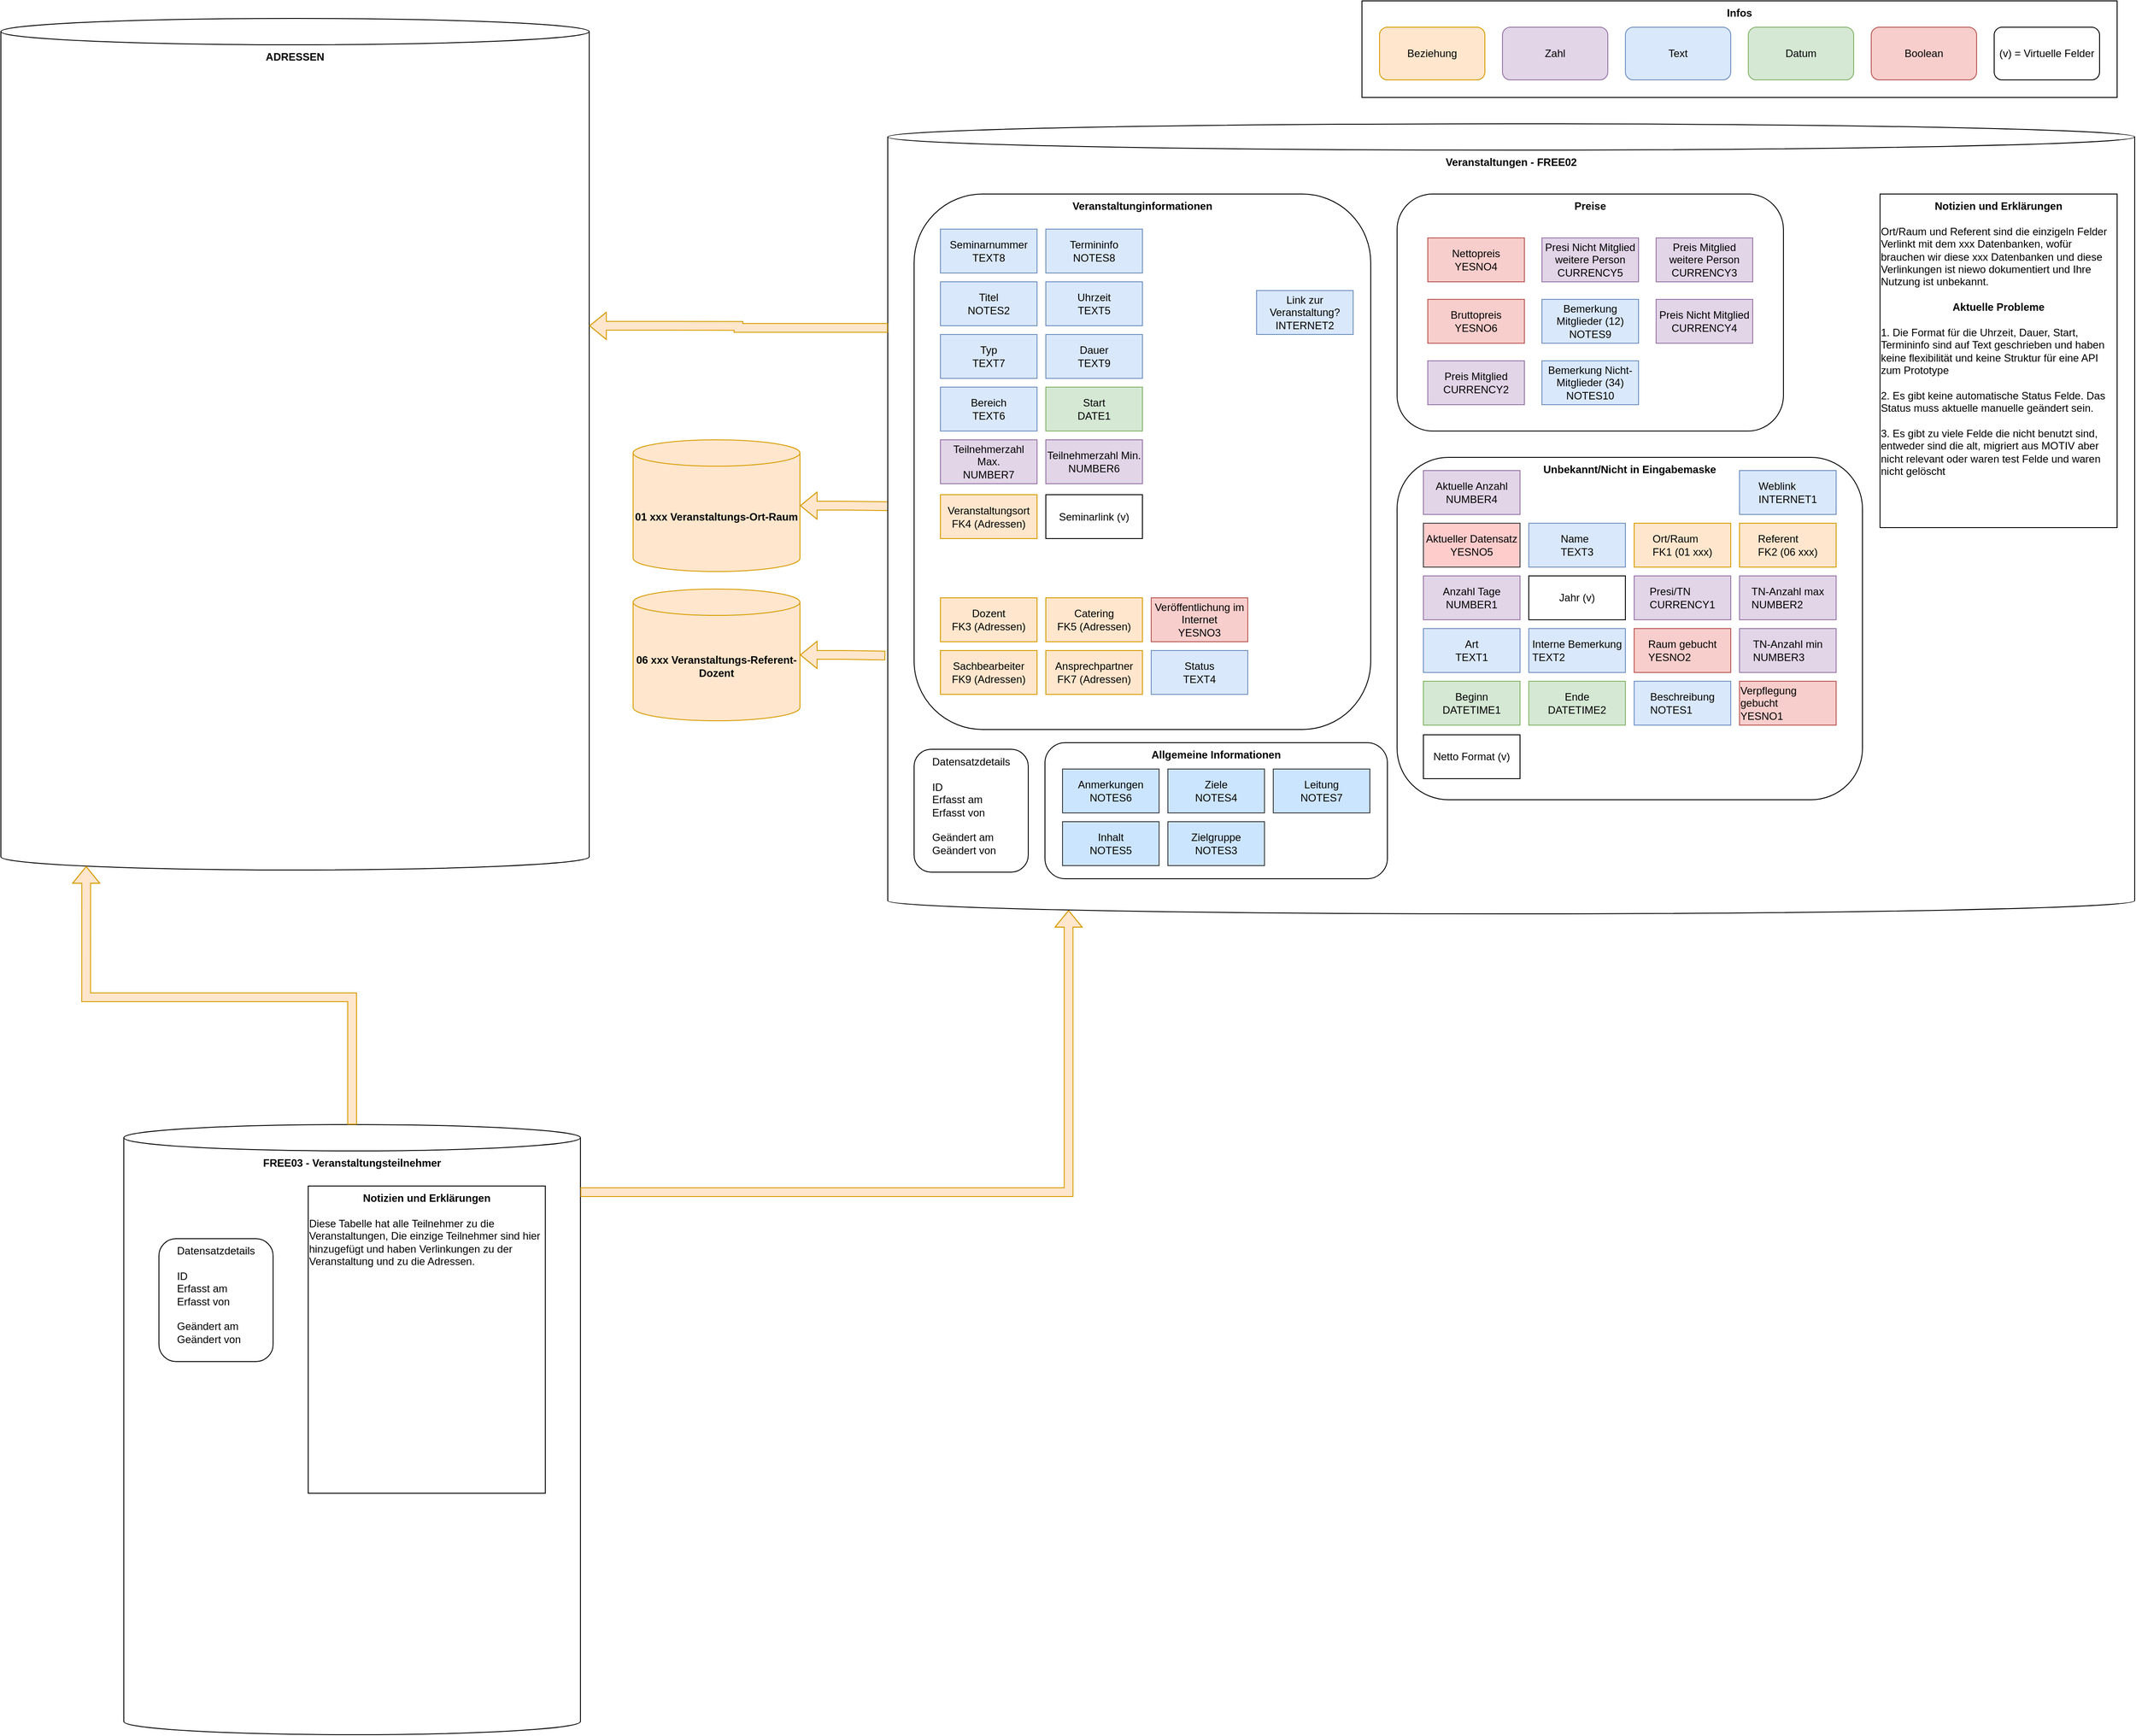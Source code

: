 <mxfile version="22.1.4" type="github" pages="2">
  <diagram name="Aktuelle Struktur" id="u7RNC7T1MF9CxTaaWfWF">
    <mxGraphModel dx="1970" dy="658" grid="1" gridSize="10" guides="1" tooltips="1" connect="1" arrows="1" fold="1" page="1" pageScale="1" pageWidth="827" pageHeight="1169" math="0" shadow="0">
      <root>
        <mxCell id="0" />
        <mxCell id="1" parent="0" />
        <mxCell id="WJgly0HCDP2uMQnK31IG-88" value="ADRESSEN" style="shape=cylinder3;whiteSpace=wrap;html=1;boundedLbl=1;backgroundOutline=1;size=15;fontStyle=1;verticalAlign=top;" vertex="1" parent="1">
          <mxGeometry x="-790" y="60" width="670" height="970" as="geometry" />
        </mxCell>
        <mxCell id="WJgly0HCDP2uMQnK31IG-92" value="01 xxx Veranstaltungs-Ort-Raum" style="shape=cylinder3;whiteSpace=wrap;html=1;boundedLbl=1;backgroundOutline=1;size=15;fillColor=#ffe6cc;strokeColor=#d79b00;fontStyle=1" vertex="1" parent="1">
          <mxGeometry x="-70" y="540" width="190" height="150" as="geometry" />
        </mxCell>
        <mxCell id="WJgly0HCDP2uMQnK31IG-93" value="06 xxx Veranstaltungs-Referent-Dozent" style="shape=cylinder3;whiteSpace=wrap;html=1;boundedLbl=1;backgroundOutline=1;size=15;fillColor=#ffe6cc;strokeColor=#d79b00;fontStyle=1" vertex="1" parent="1">
          <mxGeometry x="-70" y="710" width="190" height="150" as="geometry" />
        </mxCell>
        <mxCell id="WJgly0HCDP2uMQnK31IG-94" style="edgeStyle=orthogonalEdgeStyle;rounded=0;orthogonalLoop=1;jettySize=auto;html=1;entryX=0.001;entryY=0.484;entryDx=0;entryDy=0;entryPerimeter=0;strokeColor=#d79b00;shape=flexArrow;fillColor=#ffe6cc;startArrow=block;startFill=0;endArrow=none;endFill=0;" edge="1" parent="1" source="WJgly0HCDP2uMQnK31IG-92" target="WJgly0HCDP2uMQnK31IG-2">
          <mxGeometry relative="1" as="geometry" />
        </mxCell>
        <mxCell id="WJgly0HCDP2uMQnK31IG-95" style="edgeStyle=orthogonalEdgeStyle;rounded=0;orthogonalLoop=1;jettySize=auto;html=1;entryX=-0.002;entryY=0.673;entryDx=0;entryDy=0;entryPerimeter=0;shape=flexArrow;fillColor=#ffe6cc;strokeColor=#d79b00;startArrow=block;endArrow=none;endFill=0;" edge="1" parent="1" source="WJgly0HCDP2uMQnK31IG-93" target="WJgly0HCDP2uMQnK31IG-2">
          <mxGeometry relative="1" as="geometry" />
        </mxCell>
        <mxCell id="WJgly0HCDP2uMQnK31IG-97" value="FREE03 - Veranstaltungsteilnehmer" style="shape=cylinder3;whiteSpace=wrap;html=1;boundedLbl=1;backgroundOutline=1;size=15;verticalAlign=top;fontStyle=1" vertex="1" parent="1">
          <mxGeometry x="-650" y="1320" width="520" height="695" as="geometry" />
        </mxCell>
        <mxCell id="WJgly0HCDP2uMQnK31IG-100" style="edgeStyle=orthogonalEdgeStyle;rounded=0;orthogonalLoop=1;jettySize=auto;html=1;entryX=0.145;entryY=1;entryDx=0;entryDy=-4.35;entryPerimeter=0;startArrow=none;startFill=0;shape=flexArrow;fillColor=#ffe6cc;strokeColor=#d79b00;endArrow=block;endFill=0;" edge="1" parent="1" source="WJgly0HCDP2uMQnK31IG-97" target="WJgly0HCDP2uMQnK31IG-2">
          <mxGeometry relative="1" as="geometry">
            <Array as="points">
              <mxPoint x="426" y="1397" />
            </Array>
          </mxGeometry>
        </mxCell>
        <mxCell id="WJgly0HCDP2uMQnK31IG-101" value="Datensatzdetails&lt;br&gt;&lt;br&gt;&lt;div style=&quot;text-align: left;&quot;&gt;ID&lt;/div&gt;&lt;div style=&quot;text-align: left;&quot;&gt;Erfasst am&lt;/div&gt;&lt;div style=&quot;text-align: left;&quot;&gt;Erfasst von&lt;/div&gt;&lt;div style=&quot;text-align: left;&quot;&gt;&lt;br&gt;&lt;/div&gt;&lt;div style=&quot;text-align: left;&quot;&gt;Geändert am&lt;/div&gt;&lt;div style=&quot;text-align: left;&quot;&gt;Geändert von&lt;/div&gt;" style="rounded=1;whiteSpace=wrap;html=1;verticalAlign=top;" vertex="1" parent="1">
          <mxGeometry x="-610" y="1450" width="130" height="140" as="geometry" />
        </mxCell>
        <mxCell id="WJgly0HCDP2uMQnK31IG-102" value="" style="group" vertex="1" connectable="0" parent="1">
          <mxGeometry x="760" y="40" width="860" height="110" as="geometry" />
        </mxCell>
        <mxCell id="WJgly0HCDP2uMQnK31IG-39" value="&lt;b&gt;Infos&lt;/b&gt;" style="rounded=0;whiteSpace=wrap;html=1;verticalAlign=top;" vertex="1" parent="WJgly0HCDP2uMQnK31IG-102">
          <mxGeometry width="860" height="110" as="geometry" />
        </mxCell>
        <mxCell id="WJgly0HCDP2uMQnK31IG-40" value="Beziehung" style="rounded=1;whiteSpace=wrap;html=1;fillColor=#ffe6cc;strokeColor=#d79b00;" vertex="1" parent="WJgly0HCDP2uMQnK31IG-102">
          <mxGeometry x="20" y="30" width="120" height="60" as="geometry" />
        </mxCell>
        <mxCell id="WJgly0HCDP2uMQnK31IG-41" value="Zahl" style="rounded=1;whiteSpace=wrap;html=1;fillColor=#e1d5e7;strokeColor=#9673a6;" vertex="1" parent="WJgly0HCDP2uMQnK31IG-102">
          <mxGeometry x="160" y="30" width="120" height="60" as="geometry" />
        </mxCell>
        <mxCell id="WJgly0HCDP2uMQnK31IG-42" value="Text" style="rounded=1;whiteSpace=wrap;html=1;fillColor=#dae8fc;strokeColor=#6c8ebf;" vertex="1" parent="WJgly0HCDP2uMQnK31IG-102">
          <mxGeometry x="300" y="30" width="120" height="60" as="geometry" />
        </mxCell>
        <mxCell id="WJgly0HCDP2uMQnK31IG-43" value="Datum" style="rounded=1;whiteSpace=wrap;html=1;fillColor=#d5e8d4;strokeColor=#82b366;" vertex="1" parent="WJgly0HCDP2uMQnK31IG-102">
          <mxGeometry x="440" y="30" width="120" height="60" as="geometry" />
        </mxCell>
        <mxCell id="WJgly0HCDP2uMQnK31IG-44" value="Boolean" style="rounded=1;whiteSpace=wrap;html=1;fillColor=#f8cecc;strokeColor=#b85450;" vertex="1" parent="WJgly0HCDP2uMQnK31IG-102">
          <mxGeometry x="580" y="30" width="120" height="60" as="geometry" />
        </mxCell>
        <mxCell id="WJgly0HCDP2uMQnK31IG-46" value="(v) = Virtuelle Felder" style="rounded=1;whiteSpace=wrap;html=1;" vertex="1" parent="WJgly0HCDP2uMQnK31IG-102">
          <mxGeometry x="720" y="30" width="120" height="60" as="geometry" />
        </mxCell>
        <mxCell id="WJgly0HCDP2uMQnK31IG-103" value="&lt;b&gt;Notizien und Erklärungen&lt;/b&gt;&lt;br&gt;&lt;br&gt;&lt;div style=&quot;&quot;&gt;&lt;div style=&quot;text-align: left;&quot;&gt;Diese Tabelle hat alle Teilnehmer zu die Veranstaltungen, Die einzige Teilnehmer sind hier hinzugefügt und haben Verlinkungen zu der Veranstaltung und zu die Adressen.&lt;/div&gt;&lt;/div&gt;" style="rounded=0;whiteSpace=wrap;html=1;verticalAlign=top;" vertex="1" parent="1">
          <mxGeometry x="-440" y="1390" width="270" height="350" as="geometry" />
        </mxCell>
        <mxCell id="WJgly0HCDP2uMQnK31IG-105" value="" style="group" vertex="1" connectable="0" parent="1">
          <mxGeometry x="220" y="180" width="1420" height="900" as="geometry" />
        </mxCell>
        <mxCell id="WJgly0HCDP2uMQnK31IG-2" value="Veranstaltungen - FREE02" style="shape=cylinder3;whiteSpace=wrap;html=1;boundedLbl=1;backgroundOutline=1;size=15;align=center;verticalAlign=top;fontStyle=1" vertex="1" parent="WJgly0HCDP2uMQnK31IG-105">
          <mxGeometry width="1420" height="900" as="geometry" />
        </mxCell>
        <mxCell id="WJgly0HCDP2uMQnK31IG-6" value="Datensatzdetails&lt;br&gt;&lt;br&gt;&lt;div style=&quot;text-align: left;&quot;&gt;ID&lt;/div&gt;&lt;div style=&quot;text-align: left;&quot;&gt;Erfasst am&lt;/div&gt;&lt;div style=&quot;text-align: left;&quot;&gt;Erfasst von&lt;/div&gt;&lt;div style=&quot;text-align: left;&quot;&gt;&lt;br&gt;&lt;/div&gt;&lt;div style=&quot;text-align: left;&quot;&gt;Geändert am&lt;/div&gt;&lt;div style=&quot;text-align: left;&quot;&gt;Geändert von&lt;/div&gt;" style="rounded=1;whiteSpace=wrap;html=1;verticalAlign=top;" vertex="1" parent="WJgly0HCDP2uMQnK31IG-105">
          <mxGeometry x="30" y="712.5" width="130" height="140" as="geometry" />
        </mxCell>
        <mxCell id="WJgly0HCDP2uMQnK31IG-75" value="" style="group" vertex="1" connectable="0" parent="WJgly0HCDP2uMQnK31IG-105">
          <mxGeometry x="580" y="380" width="530" height="390" as="geometry" />
        </mxCell>
        <mxCell id="WJgly0HCDP2uMQnK31IG-31" value="Unbekannt/Nicht in Eingabemaske" style="rounded=1;whiteSpace=wrap;html=1;verticalAlign=top;fontStyle=1" vertex="1" parent="WJgly0HCDP2uMQnK31IG-75">
          <mxGeometry width="530" height="390" as="geometry" />
        </mxCell>
        <mxCell id="WJgly0HCDP2uMQnK31IG-32" value="Aktuelle Anzahl&lt;br&gt;NUMBER4" style="html=1;whiteSpace=wrap;fillColor=#e1d5e7;strokeColor=#9673a6;" vertex="1" parent="WJgly0HCDP2uMQnK31IG-75">
          <mxGeometry x="30" y="15" width="110" height="50" as="geometry" />
        </mxCell>
        <mxCell id="WJgly0HCDP2uMQnK31IG-33" value="Aktueller Datensatz&lt;br&gt;YESNO5" style="html=1;whiteSpace=wrap;fillColor=#ffcccc;strokeColor=#36393d;" vertex="1" parent="WJgly0HCDP2uMQnK31IG-75">
          <mxGeometry x="30" y="75" width="110" height="50" as="geometry" />
        </mxCell>
        <mxCell id="WJgly0HCDP2uMQnK31IG-34" value="Anzahl Tage&lt;br&gt;NUMBER1" style="html=1;whiteSpace=wrap;fillColor=#e1d5e7;strokeColor=#9673a6;" vertex="1" parent="WJgly0HCDP2uMQnK31IG-75">
          <mxGeometry x="30" y="135" width="110" height="50" as="geometry" />
        </mxCell>
        <mxCell id="WJgly0HCDP2uMQnK31IG-35" value="Art&lt;br&gt;TEXT1" style="html=1;whiteSpace=wrap;fillColor=#dae8fc;strokeColor=#6c8ebf;" vertex="1" parent="WJgly0HCDP2uMQnK31IG-75">
          <mxGeometry x="30" y="195" width="110" height="50" as="geometry" />
        </mxCell>
        <mxCell id="WJgly0HCDP2uMQnK31IG-36" value="Beginn&lt;br&gt;DATETIME1" style="html=1;whiteSpace=wrap;fillColor=#d5e8d4;strokeColor=#82b366;" vertex="1" parent="WJgly0HCDP2uMQnK31IG-75">
          <mxGeometry x="30" y="255" width="110" height="50" as="geometry" />
        </mxCell>
        <mxCell id="WJgly0HCDP2uMQnK31IG-37" value="Ende&lt;br&gt;DATETIME2" style="html=1;whiteSpace=wrap;fillColor=#d5e8d4;strokeColor=#82b366;" vertex="1" parent="WJgly0HCDP2uMQnK31IG-75">
          <mxGeometry x="150" y="255" width="110" height="50" as="geometry" />
        </mxCell>
        <mxCell id="WJgly0HCDP2uMQnK31IG-38" value="&lt;div style=&quot;border-color: var(--border-color); text-align: left;&quot;&gt;Interne Bemerkung&lt;br&gt;TEXT2&lt;/div&gt;" style="html=1;whiteSpace=wrap;fillColor=#dae8fc;strokeColor=#6c8ebf;" vertex="1" parent="WJgly0HCDP2uMQnK31IG-75">
          <mxGeometry x="150" y="195" width="110" height="50" as="geometry" />
        </mxCell>
        <mxCell id="WJgly0HCDP2uMQnK31IG-50" value="&lt;div style=&quot;border-color: var(--border-color); text-align: left;&quot;&gt;Jahr (v)&lt;/div&gt;" style="html=1;whiteSpace=wrap;" vertex="1" parent="WJgly0HCDP2uMQnK31IG-75">
          <mxGeometry x="150" y="135" width="110" height="50" as="geometry" />
        </mxCell>
        <mxCell id="WJgly0HCDP2uMQnK31IG-51" value="&lt;div style=&quot;border-color: var(--border-color); text-align: left;&quot;&gt;Presi/TN&lt;br&gt;CURRENCY1&lt;/div&gt;" style="html=1;whiteSpace=wrap;fillColor=#e1d5e7;strokeColor=#9673a6;" vertex="1" parent="WJgly0HCDP2uMQnK31IG-75">
          <mxGeometry x="270" y="135" width="110" height="50" as="geometry" />
        </mxCell>
        <mxCell id="WJgly0HCDP2uMQnK31IG-52" value="&lt;div style=&quot;border-color: var(--border-color); text-align: left;&quot;&gt;Referent&lt;br&gt;FK2 (06 xxx)&lt;/div&gt;" style="html=1;whiteSpace=wrap;fillColor=#ffe6cc;strokeColor=#d79b00;" vertex="1" parent="WJgly0HCDP2uMQnK31IG-75">
          <mxGeometry x="390" y="75" width="110" height="50" as="geometry" />
        </mxCell>
        <mxCell id="WJgly0HCDP2uMQnK31IG-53" value="&lt;div style=&quot;border-color: var(--border-color); text-align: left;&quot;&gt;Ort/Raum&lt;br&gt;FK1 (01 xxx)&lt;/div&gt;" style="html=1;whiteSpace=wrap;fillColor=#ffe6cc;strokeColor=#d79b00;" vertex="1" parent="WJgly0HCDP2uMQnK31IG-75">
          <mxGeometry x="270" y="75" width="110" height="50" as="geometry" />
        </mxCell>
        <mxCell id="WJgly0HCDP2uMQnK31IG-54" value="&lt;div style=&quot;border-color: var(--border-color); text-align: left;&quot;&gt;Name&lt;br&gt;TEXT3&lt;/div&gt;" style="html=1;whiteSpace=wrap;fillColor=#dae8fc;strokeColor=#6c8ebf;" vertex="1" parent="WJgly0HCDP2uMQnK31IG-75">
          <mxGeometry x="150" y="75" width="110" height="50" as="geometry" />
        </mxCell>
        <mxCell id="WJgly0HCDP2uMQnK31IG-55" value="&lt;div style=&quot;border-color: var(--border-color); text-align: left;&quot;&gt;Netto Format (v)&lt;/div&gt;" style="html=1;whiteSpace=wrap;" vertex="1" parent="WJgly0HCDP2uMQnK31IG-75">
          <mxGeometry x="30" y="316" width="110" height="50" as="geometry" />
        </mxCell>
        <mxCell id="WJgly0HCDP2uMQnK31IG-56" value="&lt;div style=&quot;border-color: var(--border-color); text-align: left;&quot;&gt;TN-Anzahl min&lt;br&gt;NUMBER3&lt;/div&gt;" style="html=1;whiteSpace=wrap;fillColor=#e1d5e7;strokeColor=#9673a6;" vertex="1" parent="WJgly0HCDP2uMQnK31IG-75">
          <mxGeometry x="390" y="195" width="110" height="50" as="geometry" />
        </mxCell>
        <mxCell id="WJgly0HCDP2uMQnK31IG-57" value="&lt;div style=&quot;border-color: var(--border-color); text-align: left;&quot;&gt;TN-Anzahl max&lt;br&gt;NUMBER2&lt;/div&gt;" style="html=1;whiteSpace=wrap;fillColor=#e1d5e7;strokeColor=#9673a6;" vertex="1" parent="WJgly0HCDP2uMQnK31IG-75">
          <mxGeometry x="390" y="135" width="110" height="50" as="geometry" />
        </mxCell>
        <mxCell id="WJgly0HCDP2uMQnK31IG-58" value="&lt;div style=&quot;border-color: var(--border-color); text-align: left;&quot;&gt;Beschreibung&lt;br&gt;NOTES1&lt;/div&gt;" style="html=1;whiteSpace=wrap;fillColor=#dae8fc;strokeColor=#6c8ebf;" vertex="1" parent="WJgly0HCDP2uMQnK31IG-75">
          <mxGeometry x="270" y="255" width="110" height="50" as="geometry" />
        </mxCell>
        <mxCell id="WJgly0HCDP2uMQnK31IG-59" value="&lt;div style=&quot;border-color: var(--border-color); text-align: left;&quot;&gt;Raum gebucht&lt;br&gt;YESNO2&lt;/div&gt;" style="html=1;whiteSpace=wrap;fillColor=#f8cecc;strokeColor=#b85450;" vertex="1" parent="WJgly0HCDP2uMQnK31IG-75">
          <mxGeometry x="270" y="195" width="110" height="50" as="geometry" />
        </mxCell>
        <mxCell id="WJgly0HCDP2uMQnK31IG-61" value="&lt;div style=&quot;border-color: var(--border-color); text-align: left;&quot;&gt;Verpflegung gebucht&lt;br&gt;YESNO1&lt;/div&gt;" style="html=1;whiteSpace=wrap;fillColor=#f8cecc;strokeColor=#b85450;" vertex="1" parent="WJgly0HCDP2uMQnK31IG-75">
          <mxGeometry x="390" y="255" width="110" height="50" as="geometry" />
        </mxCell>
        <mxCell id="WJgly0HCDP2uMQnK31IG-62" value="&lt;div style=&quot;border-color: var(--border-color); text-align: left;&quot;&gt;Weblink&lt;br&gt;INTERNET1&lt;/div&gt;" style="html=1;whiteSpace=wrap;fillColor=#dae8fc;strokeColor=#6c8ebf;" vertex="1" parent="WJgly0HCDP2uMQnK31IG-75">
          <mxGeometry x="390" y="15" width="110" height="50" as="geometry" />
        </mxCell>
        <mxCell id="WJgly0HCDP2uMQnK31IG-76" value="" style="group" vertex="1" connectable="0" parent="WJgly0HCDP2uMQnK31IG-105">
          <mxGeometry x="580" y="80" width="440" height="270" as="geometry" />
        </mxCell>
        <mxCell id="WJgly0HCDP2uMQnK31IG-4" value="&lt;b&gt;Preise&lt;/b&gt;" style="rounded=1;whiteSpace=wrap;html=1;verticalAlign=top;" vertex="1" parent="WJgly0HCDP2uMQnK31IG-76">
          <mxGeometry width="440" height="270" as="geometry" />
        </mxCell>
        <mxCell id="WJgly0HCDP2uMQnK31IG-64" value="Bemerkung Mitglieder (12)&lt;br&gt;NOTES9" style="html=1;whiteSpace=wrap;fillColor=#dae8fc;strokeColor=#6c8ebf;" vertex="1" parent="WJgly0HCDP2uMQnK31IG-76">
          <mxGeometry x="165" y="120" width="110" height="50" as="geometry" />
        </mxCell>
        <mxCell id="WJgly0HCDP2uMQnK31IG-65" value="Bemerkung Nicht-Mitglieder (34)&lt;br&gt;NOTES10" style="html=1;whiteSpace=wrap;fillColor=#dae8fc;strokeColor=#6c8ebf;" vertex="1" parent="WJgly0HCDP2uMQnK31IG-76">
          <mxGeometry x="165" y="190" width="110" height="50" as="geometry" />
        </mxCell>
        <mxCell id="WJgly0HCDP2uMQnK31IG-66" value="Presi Nicht Mitglied weitere Person&lt;br&gt;CURRENCY5" style="html=1;whiteSpace=wrap;fillColor=#e1d5e7;strokeColor=#9673a6;" vertex="1" parent="WJgly0HCDP2uMQnK31IG-76">
          <mxGeometry x="165" y="50" width="110" height="50" as="geometry" />
        </mxCell>
        <mxCell id="WJgly0HCDP2uMQnK31IG-67" value="Preis Mitglied weitere Person&lt;br&gt;CURRENCY3" style="html=1;whiteSpace=wrap;fillColor=#e1d5e7;strokeColor=#9673a6;" vertex="1" parent="WJgly0HCDP2uMQnK31IG-76">
          <mxGeometry x="295" y="50" width="110" height="50" as="geometry" />
        </mxCell>
        <mxCell id="WJgly0HCDP2uMQnK31IG-68" value="Preis Nicht Mitglied&lt;br&gt;CURRENCY4" style="html=1;whiteSpace=wrap;fillColor=#e1d5e7;strokeColor=#9673a6;" vertex="1" parent="WJgly0HCDP2uMQnK31IG-76">
          <mxGeometry x="295" y="120" width="110" height="50" as="geometry" />
        </mxCell>
        <mxCell id="WJgly0HCDP2uMQnK31IG-69" value="Preis Mitglied&lt;br&gt;CURRENCY2" style="html=1;whiteSpace=wrap;fillColor=#e1d5e7;strokeColor=#9673a6;" vertex="1" parent="WJgly0HCDP2uMQnK31IG-76">
          <mxGeometry x="35" y="190" width="110" height="50" as="geometry" />
        </mxCell>
        <mxCell id="WJgly0HCDP2uMQnK31IG-70" value="Bruttopreis&lt;br&gt;YESNO6" style="html=1;whiteSpace=wrap;fillColor=#f8cecc;strokeColor=#b85450;" vertex="1" parent="WJgly0HCDP2uMQnK31IG-76">
          <mxGeometry x="35" y="120" width="110" height="50" as="geometry" />
        </mxCell>
        <mxCell id="WJgly0HCDP2uMQnK31IG-71" value="Nettopreis&lt;br&gt;YESNO4" style="html=1;whiteSpace=wrap;fillColor=#f8cecc;strokeColor=#b85450;" vertex="1" parent="WJgly0HCDP2uMQnK31IG-76">
          <mxGeometry x="35" y="50" width="110" height="50" as="geometry" />
        </mxCell>
        <mxCell id="WJgly0HCDP2uMQnK31IG-79" value="" style="group" vertex="1" connectable="0" parent="WJgly0HCDP2uMQnK31IG-105">
          <mxGeometry x="179" y="705" width="390" height="155" as="geometry" />
        </mxCell>
        <mxCell id="WJgly0HCDP2uMQnK31IG-5" value="&lt;b&gt;Allgemeine Informationen&lt;/b&gt;" style="rounded=1;whiteSpace=wrap;html=1;verticalAlign=top;" vertex="1" parent="WJgly0HCDP2uMQnK31IG-79">
          <mxGeometry width="390" height="155" as="geometry" />
        </mxCell>
        <mxCell id="WJgly0HCDP2uMQnK31IG-49" value="Anmerkungen&lt;br&gt;NOTES6" style="html=1;whiteSpace=wrap;fillColor=#cce5ff;strokeColor=#36393d;" vertex="1" parent="WJgly0HCDP2uMQnK31IG-79">
          <mxGeometry x="20" y="30" width="110" height="50" as="geometry" />
        </mxCell>
        <mxCell id="WJgly0HCDP2uMQnK31IG-73" value="Inhalt&lt;br&gt;NOTES5" style="html=1;whiteSpace=wrap;fillColor=#cce5ff;strokeColor=#36393d;" vertex="1" parent="WJgly0HCDP2uMQnK31IG-79">
          <mxGeometry x="20" y="90" width="110" height="50" as="geometry" />
        </mxCell>
        <mxCell id="WJgly0HCDP2uMQnK31IG-74" value="Leitung&lt;br&gt;NOTES7" style="html=1;whiteSpace=wrap;fillColor=#cce5ff;strokeColor=#36393d;" vertex="1" parent="WJgly0HCDP2uMQnK31IG-79">
          <mxGeometry x="260" y="30" width="110" height="50" as="geometry" />
        </mxCell>
        <mxCell id="WJgly0HCDP2uMQnK31IG-77" value="Zielgruppe&lt;br&gt;NOTES3" style="html=1;whiteSpace=wrap;fillColor=#cce5ff;strokeColor=#36393d;" vertex="1" parent="WJgly0HCDP2uMQnK31IG-79">
          <mxGeometry x="140" y="90" width="110" height="50" as="geometry" />
        </mxCell>
        <mxCell id="WJgly0HCDP2uMQnK31IG-78" value="Ziele&lt;br&gt;NOTES4" style="html=1;whiteSpace=wrap;fillColor=#cce5ff;strokeColor=#36393d;" vertex="1" parent="WJgly0HCDP2uMQnK31IG-79">
          <mxGeometry x="140" y="30" width="110" height="50" as="geometry" />
        </mxCell>
        <mxCell id="WJgly0HCDP2uMQnK31IG-80" value="" style="group" vertex="1" connectable="0" parent="WJgly0HCDP2uMQnK31IG-105">
          <mxGeometry x="30" y="80" width="520" height="610" as="geometry" />
        </mxCell>
        <mxCell id="WJgly0HCDP2uMQnK31IG-3" value="&lt;b&gt;Veranstaltunginformationen&lt;/b&gt;" style="rounded=1;whiteSpace=wrap;html=1;verticalAlign=top;" vertex="1" parent="WJgly0HCDP2uMQnK31IG-80">
          <mxGeometry width="520" height="610" as="geometry" />
        </mxCell>
        <mxCell id="WJgly0HCDP2uMQnK31IG-8" value="Seminarnummer&lt;br&gt;TEXT8" style="html=1;whiteSpace=wrap;fillColor=#dae8fc;strokeColor=#6c8ebf;" vertex="1" parent="WJgly0HCDP2uMQnK31IG-80">
          <mxGeometry x="30" y="40" width="110" height="50" as="geometry" />
        </mxCell>
        <mxCell id="WJgly0HCDP2uMQnK31IG-9" value="Titel&lt;br&gt;NOTES2" style="html=1;whiteSpace=wrap;fillColor=#dae8fc;strokeColor=#6c8ebf;" vertex="1" parent="WJgly0HCDP2uMQnK31IG-80">
          <mxGeometry x="30" y="100" width="110" height="50" as="geometry" />
        </mxCell>
        <mxCell id="WJgly0HCDP2uMQnK31IG-10" value="Typ&lt;br&gt;TEXT7" style="html=1;whiteSpace=wrap;fillColor=#dae8fc;strokeColor=#6c8ebf;" vertex="1" parent="WJgly0HCDP2uMQnK31IG-80">
          <mxGeometry x="30" y="160" width="110" height="50" as="geometry" />
        </mxCell>
        <mxCell id="WJgly0HCDP2uMQnK31IG-11" value="Bereich&lt;br&gt;TEXT6" style="html=1;whiteSpace=wrap;fillColor=#dae8fc;strokeColor=#6c8ebf;" vertex="1" parent="WJgly0HCDP2uMQnK31IG-80">
          <mxGeometry x="30" y="220" width="110" height="50" as="geometry" />
        </mxCell>
        <mxCell id="WJgly0HCDP2uMQnK31IG-12" value="Start&lt;br&gt;DATE1" style="html=1;whiteSpace=wrap;fillColor=#d5e8d4;strokeColor=#82b366;" vertex="1" parent="WJgly0HCDP2uMQnK31IG-80">
          <mxGeometry x="150" y="220" width="110" height="50" as="geometry" />
        </mxCell>
        <mxCell id="WJgly0HCDP2uMQnK31IG-13" value="Termininfo&lt;br&gt;NOTES8" style="html=1;whiteSpace=wrap;fillColor=#dae8fc;strokeColor=#6c8ebf;" vertex="1" parent="WJgly0HCDP2uMQnK31IG-80">
          <mxGeometry x="150" y="40" width="110" height="50" as="geometry" />
        </mxCell>
        <mxCell id="WJgly0HCDP2uMQnK31IG-14" value="Uhrzeit&lt;br&gt;TEXT5" style="html=1;whiteSpace=wrap;fillColor=#dae8fc;strokeColor=#6c8ebf;" vertex="1" parent="WJgly0HCDP2uMQnK31IG-80">
          <mxGeometry x="150" y="100" width="110" height="50" as="geometry" />
        </mxCell>
        <mxCell id="WJgly0HCDP2uMQnK31IG-15" value="Dauer&lt;br&gt;TEXT9" style="html=1;whiteSpace=wrap;fillColor=#dae8fc;strokeColor=#6c8ebf;" vertex="1" parent="WJgly0HCDP2uMQnK31IG-80">
          <mxGeometry x="150" y="160" width="110" height="50" as="geometry" />
        </mxCell>
        <mxCell id="WJgly0HCDP2uMQnK31IG-18" value="Teilnehmerzahl Min.&lt;br&gt;NUMBER6" style="html=1;whiteSpace=wrap;fillColor=#e1d5e7;strokeColor=#9673a6;" vertex="1" parent="WJgly0HCDP2uMQnK31IG-80">
          <mxGeometry x="150" y="280" width="110" height="50" as="geometry" />
        </mxCell>
        <mxCell id="WJgly0HCDP2uMQnK31IG-20" value="Teilnehmerzahl Max.&lt;br&gt;NUMBER7" style="html=1;whiteSpace=wrap;fillColor=#e1d5e7;strokeColor=#9673a6;" vertex="1" parent="WJgly0HCDP2uMQnK31IG-80">
          <mxGeometry x="30" y="280" width="110" height="50" as="geometry" />
        </mxCell>
        <mxCell id="WJgly0HCDP2uMQnK31IG-21" value="Veranstaltungsort&lt;br&gt;FK4 (Adressen)" style="html=1;whiteSpace=wrap;fillColor=#ffe6cc;strokeColor=#d79b00;" vertex="1" parent="WJgly0HCDP2uMQnK31IG-80">
          <mxGeometry x="30" y="342.5" width="110" height="50" as="geometry" />
        </mxCell>
        <mxCell id="WJgly0HCDP2uMQnK31IG-22" value="Link zur Veranstaltung?&lt;br&gt;INTERNET2" style="html=1;whiteSpace=wrap;fillColor=#dae8fc;strokeColor=#6c8ebf;" vertex="1" parent="WJgly0HCDP2uMQnK31IG-80">
          <mxGeometry x="390" y="110" width="110" height="50" as="geometry" />
        </mxCell>
        <mxCell id="WJgly0HCDP2uMQnK31IG-23" value="&lt;div style=&quot;border-color: var(--border-color); text-align: left;&quot;&gt;Seminarlink (v)&lt;/div&gt;" style="html=1;whiteSpace=wrap;" vertex="1" parent="WJgly0HCDP2uMQnK31IG-80">
          <mxGeometry x="150" y="342.5" width="110" height="50" as="geometry" />
        </mxCell>
        <mxCell id="WJgly0HCDP2uMQnK31IG-24" value="Dozent&lt;br&gt;FK3 (Adressen)" style="html=1;whiteSpace=wrap;fillColor=#ffe6cc;strokeColor=#d79b00;" vertex="1" parent="WJgly0HCDP2uMQnK31IG-80">
          <mxGeometry x="30" y="460" width="110" height="50" as="geometry" />
        </mxCell>
        <mxCell id="WJgly0HCDP2uMQnK31IG-25" value="Catering&lt;br&gt;FK5 (Adressen)" style="html=1;whiteSpace=wrap;fillColor=#ffe6cc;strokeColor=#d79b00;" vertex="1" parent="WJgly0HCDP2uMQnK31IG-80">
          <mxGeometry x="150" y="460" width="110" height="50" as="geometry" />
        </mxCell>
        <mxCell id="WJgly0HCDP2uMQnK31IG-26" value="Veröffentlichung im Internet&lt;br&gt;YESNO3" style="html=1;whiteSpace=wrap;fillColor=#f8cecc;strokeColor=#b85450;" vertex="1" parent="WJgly0HCDP2uMQnK31IG-80">
          <mxGeometry x="270" y="460" width="110" height="50" as="geometry" />
        </mxCell>
        <mxCell id="WJgly0HCDP2uMQnK31IG-27" value="Ansprechpartner&lt;br&gt;FK7 (Adressen)" style="html=1;whiteSpace=wrap;labelBackgroundColor=none;labelBorderColor=none;fillColor=#ffe6cc;strokeColor=#d79b00;" vertex="1" parent="WJgly0HCDP2uMQnK31IG-80">
          <mxGeometry x="150" y="520" width="110" height="50" as="geometry" />
        </mxCell>
        <mxCell id="WJgly0HCDP2uMQnK31IG-28" value="Sachbearbeiter&lt;br&gt;FK9 (Adressen)" style="html=1;whiteSpace=wrap;fillColor=#ffe6cc;strokeColor=#d79b00;" vertex="1" parent="WJgly0HCDP2uMQnK31IG-80">
          <mxGeometry x="30" y="520" width="110" height="50" as="geometry" />
        </mxCell>
        <mxCell id="WJgly0HCDP2uMQnK31IG-29" value="Status&lt;br&gt;TEXT4" style="html=1;whiteSpace=wrap;fillColor=#dae8fc;strokeColor=#6c8ebf;" vertex="1" parent="WJgly0HCDP2uMQnK31IG-80">
          <mxGeometry x="270" y="520" width="110" height="50" as="geometry" />
        </mxCell>
        <mxCell id="WJgly0HCDP2uMQnK31IG-82" value="&lt;b&gt;Notizien und Erklärungen&lt;/b&gt;&lt;br&gt;&lt;br&gt;&lt;div style=&quot;&quot;&gt;&lt;div style=&quot;text-align: left;&quot;&gt;&lt;span style=&quot;background-color: initial;&quot;&gt;Ort/Raum und Referent sind die einzigeln Felder Verlinkt mit dem xxx Datenbanken, wofür brauchen wir diese xxx Datenbanken und diese Verlinkungen ist niewo dokumentiert und Ihre Nutzung ist unbekannt.&lt;/span&gt;&lt;/div&gt;&lt;br&gt;&lt;b&gt;Aktuelle Probleme&lt;/b&gt;&lt;br&gt;&lt;div style=&quot;text-align: left;&quot;&gt;&lt;br&gt;1. Die Format für die Uhrzeit, Dauer, Start, Termininfo sind auf Text geschrieben und haben keine flexibilität und keine Struktur für eine API zum Prototype&lt;br&gt;&lt;br&gt;2. Es gibt keine automatische Status Felde. Das Status muss aktuelle manuelle geändert sein.&lt;br&gt;&lt;br&gt;3. Es gibt zu viele Felde die nicht benutzt sind, entweder sind die alt, migriert aus MOTIV aber nicht relevant oder waren test Felde und waren nicht gelöscht&lt;/div&gt;&lt;/div&gt;" style="rounded=0;whiteSpace=wrap;html=1;verticalAlign=top;" vertex="1" parent="WJgly0HCDP2uMQnK31IG-105">
          <mxGeometry x="1130" y="80" width="270" height="380" as="geometry" />
        </mxCell>
        <mxCell id="WJgly0HCDP2uMQnK31IG-106" style="edgeStyle=orthogonalEdgeStyle;rounded=0;orthogonalLoop=1;jettySize=auto;html=1;exitX=0;exitY=0;exitDx=0;exitDy=232.5;exitPerimeter=0;entryX=1;entryY=0.361;entryDx=0;entryDy=0;entryPerimeter=0;fillColor=#ffe6cc;strokeColor=#d79b00;shape=flexArrow;" edge="1" parent="1" source="WJgly0HCDP2uMQnK31IG-2" target="WJgly0HCDP2uMQnK31IG-88">
          <mxGeometry relative="1" as="geometry" />
        </mxCell>
        <mxCell id="WJgly0HCDP2uMQnK31IG-107" style="edgeStyle=orthogonalEdgeStyle;rounded=0;orthogonalLoop=1;jettySize=auto;html=1;entryX=0.145;entryY=1;entryDx=0;entryDy=-4.35;entryPerimeter=0;shape=flexArrow;fillColor=#ffe6cc;strokeColor=#d79b00;" edge="1" parent="1" source="WJgly0HCDP2uMQnK31IG-97" target="WJgly0HCDP2uMQnK31IG-88">
          <mxGeometry relative="1" as="geometry" />
        </mxCell>
      </root>
    </mxGraphModel>
  </diagram>
  <diagram id="yjo8FC_oOf1awyOxdCaw" name="Geplannt Struktur">
    <mxGraphModel dx="2198" dy="789" grid="1" gridSize="10" guides="1" tooltips="1" connect="1" arrows="1" fold="1" page="1" pageScale="1" pageWidth="827" pageHeight="1169" math="0" shadow="0">
      <root>
        <mxCell id="0" />
        <mxCell id="1" parent="0" />
        <mxCell id="TvrkLMtzig9tNvWBCKO--1" value="ADRESSEN" style="shape=cylinder3;whiteSpace=wrap;html=1;boundedLbl=1;backgroundOutline=1;size=15;fontStyle=1;verticalAlign=top;" vertex="1" parent="1">
          <mxGeometry x="-790" y="60" width="670" height="970" as="geometry" />
        </mxCell>
        <mxCell id="TvrkLMtzig9tNvWBCKO--6" value="FREE03 - Veranstaltungsteilnehmer" style="shape=cylinder3;whiteSpace=wrap;html=1;boundedLbl=1;backgroundOutline=1;size=15;verticalAlign=top;fontStyle=1" vertex="1" parent="1">
          <mxGeometry x="-650" y="1320" width="520" height="695" as="geometry" />
        </mxCell>
        <mxCell id="TvrkLMtzig9tNvWBCKO--7" style="edgeStyle=orthogonalEdgeStyle;rounded=0;orthogonalLoop=1;jettySize=auto;html=1;entryX=0.145;entryY=1;entryDx=0;entryDy=-4.35;entryPerimeter=0;startArrow=none;startFill=0;shape=flexArrow;fillColor=#ffe6cc;strokeColor=#d79b00;endArrow=block;endFill=0;" edge="1" parent="1" source="TvrkLMtzig9tNvWBCKO--6" target="TvrkLMtzig9tNvWBCKO--19">
          <mxGeometry relative="1" as="geometry">
            <Array as="points">
              <mxPoint x="426" y="1397" />
            </Array>
          </mxGeometry>
        </mxCell>
        <mxCell id="TvrkLMtzig9tNvWBCKO--8" value="Datensatzdetails&lt;br&gt;&lt;br&gt;&lt;div style=&quot;text-align: left;&quot;&gt;ID&lt;/div&gt;&lt;div style=&quot;text-align: left;&quot;&gt;Erfasst am&lt;/div&gt;&lt;div style=&quot;text-align: left;&quot;&gt;Erfasst von&lt;/div&gt;&lt;div style=&quot;text-align: left;&quot;&gt;&lt;br&gt;&lt;/div&gt;&lt;div style=&quot;text-align: left;&quot;&gt;Geändert am&lt;/div&gt;&lt;div style=&quot;text-align: left;&quot;&gt;Geändert von&lt;/div&gt;" style="rounded=1;whiteSpace=wrap;html=1;verticalAlign=top;" vertex="1" parent="1">
          <mxGeometry x="-610" y="1450" width="130" height="140" as="geometry" />
        </mxCell>
        <mxCell id="TvrkLMtzig9tNvWBCKO--9" value="" style="group" vertex="1" connectable="0" parent="1">
          <mxGeometry x="760" y="40" width="860" height="110" as="geometry" />
        </mxCell>
        <mxCell id="TvrkLMtzig9tNvWBCKO--10" value="&lt;b&gt;Infos&lt;/b&gt;" style="rounded=0;whiteSpace=wrap;html=1;verticalAlign=top;" vertex="1" parent="TvrkLMtzig9tNvWBCKO--9">
          <mxGeometry width="860" height="110" as="geometry" />
        </mxCell>
        <mxCell id="TvrkLMtzig9tNvWBCKO--11" value="Beziehung" style="rounded=1;whiteSpace=wrap;html=1;fillColor=#ffe6cc;strokeColor=#d79b00;" vertex="1" parent="TvrkLMtzig9tNvWBCKO--9">
          <mxGeometry x="20" y="30" width="120" height="60" as="geometry" />
        </mxCell>
        <mxCell id="TvrkLMtzig9tNvWBCKO--12" value="Zahl" style="rounded=1;whiteSpace=wrap;html=1;fillColor=#e1d5e7;strokeColor=#9673a6;" vertex="1" parent="TvrkLMtzig9tNvWBCKO--9">
          <mxGeometry x="160" y="30" width="120" height="60" as="geometry" />
        </mxCell>
        <mxCell id="TvrkLMtzig9tNvWBCKO--13" value="Text" style="rounded=1;whiteSpace=wrap;html=1;fillColor=#dae8fc;strokeColor=#6c8ebf;" vertex="1" parent="TvrkLMtzig9tNvWBCKO--9">
          <mxGeometry x="300" y="30" width="120" height="60" as="geometry" />
        </mxCell>
        <mxCell id="TvrkLMtzig9tNvWBCKO--14" value="Datum" style="rounded=1;whiteSpace=wrap;html=1;fillColor=#d5e8d4;strokeColor=#82b366;" vertex="1" parent="TvrkLMtzig9tNvWBCKO--9">
          <mxGeometry x="440" y="30" width="120" height="60" as="geometry" />
        </mxCell>
        <mxCell id="TvrkLMtzig9tNvWBCKO--15" value="Boolean" style="rounded=1;whiteSpace=wrap;html=1;fillColor=#f8cecc;strokeColor=#b85450;" vertex="1" parent="TvrkLMtzig9tNvWBCKO--9">
          <mxGeometry x="580" y="30" width="120" height="60" as="geometry" />
        </mxCell>
        <mxCell id="TvrkLMtzig9tNvWBCKO--16" value="(v) = Virtuelle Felder" style="rounded=1;whiteSpace=wrap;html=1;" vertex="1" parent="TvrkLMtzig9tNvWBCKO--9">
          <mxGeometry x="720" y="30" width="120" height="60" as="geometry" />
        </mxCell>
        <mxCell id="TvrkLMtzig9tNvWBCKO--17" value="&lt;b&gt;Notizien und Erklärungen&lt;/b&gt;&lt;br&gt;&lt;br&gt;&lt;div style=&quot;&quot;&gt;&lt;div style=&quot;text-align: left;&quot;&gt;Diese Tabelle hat alle Teilnehmer zu die Veranstaltungen, Die einzige Teilnehmer sind hier hinzugefügt und haben Verlinkungen zu der Veranstaltung und zu die Adressen.&lt;/div&gt;&lt;/div&gt;" style="rounded=0;whiteSpace=wrap;html=1;verticalAlign=top;" vertex="1" parent="1">
          <mxGeometry x="-440" y="1390" width="270" height="350" as="geometry" />
        </mxCell>
        <mxCell id="TvrkLMtzig9tNvWBCKO--18" value="" style="group;fontStyle=1;verticalAlign=top;" vertex="1" connectable="0" parent="1">
          <mxGeometry x="220" y="180" width="1420" height="900" as="geometry" />
        </mxCell>
        <mxCell id="TvrkLMtzig9tNvWBCKO--19" value="Veranstaltungen - FREE02" style="shape=cylinder3;whiteSpace=wrap;html=1;boundedLbl=1;backgroundOutline=1;size=15;align=center;verticalAlign=top;fontStyle=1" vertex="1" parent="TvrkLMtzig9tNvWBCKO--18">
          <mxGeometry width="1420" height="900" as="geometry" />
        </mxCell>
        <mxCell id="TvrkLMtzig9tNvWBCKO--20" value="Datensatzdetails&lt;br&gt;&lt;br&gt;&lt;div style=&quot;text-align: left;&quot;&gt;ID&lt;/div&gt;&lt;div style=&quot;text-align: left;&quot;&gt;Erfasst am&lt;/div&gt;&lt;div style=&quot;text-align: left;&quot;&gt;Erfasst von&lt;/div&gt;&lt;div style=&quot;text-align: left;&quot;&gt;&lt;br&gt;&lt;/div&gt;&lt;div style=&quot;text-align: left;&quot;&gt;Geändert am&lt;/div&gt;&lt;div style=&quot;text-align: left;&quot;&gt;Geändert von&lt;/div&gt;" style="rounded=1;whiteSpace=wrap;html=1;verticalAlign=top;" vertex="1" parent="TvrkLMtzig9tNvWBCKO--18">
          <mxGeometry x="30" y="712.5" width="130" height="140" as="geometry" />
        </mxCell>
        <mxCell id="TvrkLMtzig9tNvWBCKO--21" value="" style="group" vertex="1" connectable="0" parent="TvrkLMtzig9tNvWBCKO--18">
          <mxGeometry x="580" y="380" width="530" height="390" as="geometry" />
        </mxCell>
        <mxCell id="TvrkLMtzig9tNvWBCKO--22" value="Löschen" style="rounded=1;whiteSpace=wrap;html=1;verticalAlign=top;fontStyle=1;fillColor=#f8cecc;strokeColor=#b85450;" vertex="1" parent="TvrkLMtzig9tNvWBCKO--21">
          <mxGeometry width="530" height="390" as="geometry" />
        </mxCell>
        <mxCell id="TvrkLMtzig9tNvWBCKO--23" value="Aktuelle Anzahl&lt;br&gt;NUMBER4" style="html=1;whiteSpace=wrap;fillColor=#e1d5e7;strokeColor=#9673a6;" vertex="1" parent="TvrkLMtzig9tNvWBCKO--21">
          <mxGeometry x="30" y="15" width="110" height="50" as="geometry" />
        </mxCell>
        <mxCell id="TvrkLMtzig9tNvWBCKO--24" value="Aktueller Datensatz&lt;br&gt;YESNO5" style="html=1;whiteSpace=wrap;fillColor=#ffcccc;strokeColor=#36393d;" vertex="1" parent="TvrkLMtzig9tNvWBCKO--21">
          <mxGeometry x="30" y="75" width="110" height="50" as="geometry" />
        </mxCell>
        <mxCell id="TvrkLMtzig9tNvWBCKO--25" value="Anzahl Tage&lt;br&gt;NUMBER1" style="html=1;whiteSpace=wrap;fillColor=#e1d5e7;strokeColor=#9673a6;" vertex="1" parent="TvrkLMtzig9tNvWBCKO--21">
          <mxGeometry x="30" y="135" width="110" height="50" as="geometry" />
        </mxCell>
        <mxCell id="TvrkLMtzig9tNvWBCKO--26" value="Art&lt;br&gt;TEXT1" style="html=1;whiteSpace=wrap;fillColor=#dae8fc;strokeColor=#6c8ebf;" vertex="1" parent="TvrkLMtzig9tNvWBCKO--21">
          <mxGeometry x="30" y="195" width="110" height="50" as="geometry" />
        </mxCell>
        <mxCell id="TvrkLMtzig9tNvWBCKO--27" value="Beginn&lt;br&gt;DATETIME1" style="html=1;whiteSpace=wrap;fillColor=#d5e8d4;strokeColor=#82b366;" vertex="1" parent="TvrkLMtzig9tNvWBCKO--21">
          <mxGeometry x="30" y="255" width="110" height="50" as="geometry" />
        </mxCell>
        <mxCell id="TvrkLMtzig9tNvWBCKO--28" value="Ende&lt;br&gt;DATETIME2" style="html=1;whiteSpace=wrap;fillColor=#d5e8d4;strokeColor=#82b366;" vertex="1" parent="TvrkLMtzig9tNvWBCKO--21">
          <mxGeometry x="150" y="255" width="110" height="50" as="geometry" />
        </mxCell>
        <mxCell id="TvrkLMtzig9tNvWBCKO--29" value="&lt;div style=&quot;border-color: var(--border-color); text-align: left;&quot;&gt;Interne Bemerkung&lt;br&gt;TEXT2&lt;/div&gt;" style="html=1;whiteSpace=wrap;fillColor=#dae8fc;strokeColor=#6c8ebf;" vertex="1" parent="TvrkLMtzig9tNvWBCKO--21">
          <mxGeometry x="150" y="195" width="110" height="50" as="geometry" />
        </mxCell>
        <mxCell id="TvrkLMtzig9tNvWBCKO--30" value="&lt;div style=&quot;border-color: var(--border-color); text-align: left;&quot;&gt;Jahr (v)&lt;/div&gt;" style="html=1;whiteSpace=wrap;" vertex="1" parent="TvrkLMtzig9tNvWBCKO--21">
          <mxGeometry x="150" y="135" width="110" height="50" as="geometry" />
        </mxCell>
        <mxCell id="TvrkLMtzig9tNvWBCKO--31" value="&lt;div style=&quot;border-color: var(--border-color); text-align: left;&quot;&gt;Presi/TN&lt;br&gt;CURRENCY1&lt;/div&gt;" style="html=1;whiteSpace=wrap;fillColor=#e1d5e7;strokeColor=#9673a6;" vertex="1" parent="TvrkLMtzig9tNvWBCKO--21">
          <mxGeometry x="270" y="135" width="110" height="50" as="geometry" />
        </mxCell>
        <mxCell id="TvrkLMtzig9tNvWBCKO--32" value="&lt;div style=&quot;border-color: var(--border-color); text-align: left;&quot;&gt;Referent&lt;br&gt;FK2 (06 xxx)&lt;/div&gt;" style="html=1;whiteSpace=wrap;fillColor=#ffe6cc;strokeColor=#d79b00;" vertex="1" parent="TvrkLMtzig9tNvWBCKO--21">
          <mxGeometry x="390" y="75" width="110" height="50" as="geometry" />
        </mxCell>
        <mxCell id="TvrkLMtzig9tNvWBCKO--33" value="&lt;div style=&quot;border-color: var(--border-color); text-align: left;&quot;&gt;Ort/Raum&lt;br&gt;FK1 (01 xxx)&lt;/div&gt;" style="html=1;whiteSpace=wrap;fillColor=#ffe6cc;strokeColor=#d79b00;" vertex="1" parent="TvrkLMtzig9tNvWBCKO--21">
          <mxGeometry x="270" y="75" width="110" height="50" as="geometry" />
        </mxCell>
        <mxCell id="TvrkLMtzig9tNvWBCKO--34" value="&lt;div style=&quot;border-color: var(--border-color); text-align: left;&quot;&gt;Name&lt;br&gt;TEXT3&lt;/div&gt;" style="html=1;whiteSpace=wrap;fillColor=#dae8fc;strokeColor=#6c8ebf;" vertex="1" parent="TvrkLMtzig9tNvWBCKO--21">
          <mxGeometry x="150" y="75" width="110" height="50" as="geometry" />
        </mxCell>
        <mxCell id="TvrkLMtzig9tNvWBCKO--35" value="&lt;div style=&quot;border-color: var(--border-color); text-align: left;&quot;&gt;Netto Format (v)&lt;/div&gt;" style="html=1;whiteSpace=wrap;" vertex="1" parent="TvrkLMtzig9tNvWBCKO--21">
          <mxGeometry x="30" y="316" width="110" height="50" as="geometry" />
        </mxCell>
        <mxCell id="TvrkLMtzig9tNvWBCKO--36" value="&lt;div style=&quot;border-color: var(--border-color); text-align: left;&quot;&gt;TN-Anzahl min&lt;br&gt;NUMBER3&lt;/div&gt;" style="html=1;whiteSpace=wrap;fillColor=#e1d5e7;strokeColor=#9673a6;" vertex="1" parent="TvrkLMtzig9tNvWBCKO--21">
          <mxGeometry x="390" y="195" width="110" height="50" as="geometry" />
        </mxCell>
        <mxCell id="TvrkLMtzig9tNvWBCKO--37" value="&lt;div style=&quot;border-color: var(--border-color); text-align: left;&quot;&gt;TN-Anzahl max&lt;br&gt;NUMBER2&lt;/div&gt;" style="html=1;whiteSpace=wrap;fillColor=#e1d5e7;strokeColor=#9673a6;" vertex="1" parent="TvrkLMtzig9tNvWBCKO--21">
          <mxGeometry x="390" y="135" width="110" height="50" as="geometry" />
        </mxCell>
        <mxCell id="TvrkLMtzig9tNvWBCKO--38" value="&lt;div style=&quot;border-color: var(--border-color); text-align: left;&quot;&gt;Beschreibung&lt;br&gt;NOTES1&lt;/div&gt;" style="html=1;whiteSpace=wrap;fillColor=#dae8fc;strokeColor=#6c8ebf;" vertex="1" parent="TvrkLMtzig9tNvWBCKO--21">
          <mxGeometry x="270" y="255" width="110" height="50" as="geometry" />
        </mxCell>
        <mxCell id="TvrkLMtzig9tNvWBCKO--39" value="&lt;div style=&quot;border-color: var(--border-color); text-align: left;&quot;&gt;Raum gebucht&lt;br&gt;YESNO2&lt;/div&gt;" style="html=1;whiteSpace=wrap;fillColor=#f8cecc;strokeColor=#b85450;" vertex="1" parent="TvrkLMtzig9tNvWBCKO--21">
          <mxGeometry x="270" y="195" width="110" height="50" as="geometry" />
        </mxCell>
        <mxCell id="TvrkLMtzig9tNvWBCKO--40" value="&lt;div style=&quot;border-color: var(--border-color); text-align: left;&quot;&gt;Verpflegung gebucht&lt;br&gt;YESNO1&lt;/div&gt;" style="html=1;whiteSpace=wrap;fillColor=#f8cecc;strokeColor=#b85450;" vertex="1" parent="TvrkLMtzig9tNvWBCKO--21">
          <mxGeometry x="390" y="255" width="110" height="50" as="geometry" />
        </mxCell>
        <mxCell id="TvrkLMtzig9tNvWBCKO--65" value="Start&lt;br&gt;DATE1" style="html=1;whiteSpace=wrap;fillColor=#d5e8d4;strokeColor=#82b366;" vertex="1" parent="TvrkLMtzig9tNvWBCKO--21">
          <mxGeometry x="150" y="316" width="110" height="50" as="geometry" />
        </mxCell>
        <mxCell id="TvrkLMtzig9tNvWBCKO--72" value="Link zur Veranstaltung?&lt;br&gt;INTERNET2" style="html=1;whiteSpace=wrap;fillColor=#dae8fc;strokeColor=#6c8ebf;" vertex="1" parent="TvrkLMtzig9tNvWBCKO--21">
          <mxGeometry x="270" y="316" width="110" height="50" as="geometry" />
        </mxCell>
        <mxCell id="TvrkLMtzig9tNvWBCKO--73" value="&lt;div style=&quot;border-color: var(--border-color); text-align: left;&quot;&gt;Seminarlink (v)&lt;/div&gt;" style="html=1;whiteSpace=wrap;" vertex="1" parent="TvrkLMtzig9tNvWBCKO--21">
          <mxGeometry x="390" y="316" width="110" height="50" as="geometry" />
        </mxCell>
        <mxCell id="TvrkLMtzig9tNvWBCKO--42" value="" style="group" vertex="1" connectable="0" parent="TvrkLMtzig9tNvWBCKO--18">
          <mxGeometry x="580" y="80" width="440" height="270" as="geometry" />
        </mxCell>
        <mxCell id="TvrkLMtzig9tNvWBCKO--43" value="&lt;b&gt;Preise&lt;/b&gt;" style="rounded=1;whiteSpace=wrap;html=1;verticalAlign=top;" vertex="1" parent="TvrkLMtzig9tNvWBCKO--42">
          <mxGeometry width="440" height="270" as="geometry" />
        </mxCell>
        <mxCell id="TvrkLMtzig9tNvWBCKO--44" value="Bemerkung Mitglieder (12)&lt;br&gt;NOTES9" style="html=1;whiteSpace=wrap;fillColor=#dae8fc;strokeColor=#6c8ebf;" vertex="1" parent="TvrkLMtzig9tNvWBCKO--42">
          <mxGeometry x="165" y="120" width="110" height="50" as="geometry" />
        </mxCell>
        <mxCell id="TvrkLMtzig9tNvWBCKO--45" value="Bemerkung Nicht-Mitglieder (34)&lt;br&gt;NOTES10" style="html=1;whiteSpace=wrap;fillColor=#dae8fc;strokeColor=#6c8ebf;" vertex="1" parent="TvrkLMtzig9tNvWBCKO--42">
          <mxGeometry x="165" y="190" width="110" height="50" as="geometry" />
        </mxCell>
        <mxCell id="TvrkLMtzig9tNvWBCKO--46" value="Presi Nicht Mitglied weitere Person&lt;br&gt;CURRENCY5" style="html=1;whiteSpace=wrap;fillColor=#e1d5e7;strokeColor=#9673a6;" vertex="1" parent="TvrkLMtzig9tNvWBCKO--42">
          <mxGeometry x="165" y="50" width="110" height="50" as="geometry" />
        </mxCell>
        <mxCell id="TvrkLMtzig9tNvWBCKO--47" value="Preis Mitglied weitere Person&lt;br&gt;CURRENCY3" style="html=1;whiteSpace=wrap;fillColor=#e1d5e7;strokeColor=#9673a6;" vertex="1" parent="TvrkLMtzig9tNvWBCKO--42">
          <mxGeometry x="295" y="50" width="110" height="50" as="geometry" />
        </mxCell>
        <mxCell id="TvrkLMtzig9tNvWBCKO--48" value="Preis Nicht Mitglied&lt;br&gt;CURRENCY4" style="html=1;whiteSpace=wrap;fillColor=#e1d5e7;strokeColor=#9673a6;" vertex="1" parent="TvrkLMtzig9tNvWBCKO--42">
          <mxGeometry x="295" y="120" width="110" height="50" as="geometry" />
        </mxCell>
        <mxCell id="TvrkLMtzig9tNvWBCKO--49" value="Preis Mitglied&lt;br&gt;CURRENCY2" style="html=1;whiteSpace=wrap;fillColor=#e1d5e7;strokeColor=#9673a6;" vertex="1" parent="TvrkLMtzig9tNvWBCKO--42">
          <mxGeometry x="35" y="190" width="110" height="50" as="geometry" />
        </mxCell>
        <mxCell id="TvrkLMtzig9tNvWBCKO--50" value="Bruttopreis&lt;br&gt;YESNO6" style="html=1;whiteSpace=wrap;fillColor=#f8cecc;strokeColor=#b85450;" vertex="1" parent="TvrkLMtzig9tNvWBCKO--42">
          <mxGeometry x="35" y="120" width="110" height="50" as="geometry" />
        </mxCell>
        <mxCell id="TvrkLMtzig9tNvWBCKO--51" value="Nettopreis&lt;br&gt;YESNO4" style="html=1;whiteSpace=wrap;fillColor=#f8cecc;strokeColor=#b85450;" vertex="1" parent="TvrkLMtzig9tNvWBCKO--42">
          <mxGeometry x="35" y="50" width="110" height="50" as="geometry" />
        </mxCell>
        <mxCell id="TvrkLMtzig9tNvWBCKO--52" value="" style="group" vertex="1" connectable="0" parent="TvrkLMtzig9tNvWBCKO--18">
          <mxGeometry x="179" y="705" width="390" height="155" as="geometry" />
        </mxCell>
        <mxCell id="TvrkLMtzig9tNvWBCKO--53" value="&lt;b&gt;Allgemeine Informationen&lt;/b&gt;" style="rounded=1;whiteSpace=wrap;html=1;verticalAlign=top;" vertex="1" parent="TvrkLMtzig9tNvWBCKO--52">
          <mxGeometry width="390" height="155" as="geometry" />
        </mxCell>
        <mxCell id="TvrkLMtzig9tNvWBCKO--54" value="Anmerkungen&lt;br&gt;NOTES6" style="html=1;whiteSpace=wrap;fillColor=#cce5ff;strokeColor=#36393d;" vertex="1" parent="TvrkLMtzig9tNvWBCKO--52">
          <mxGeometry x="20" y="30" width="110" height="50" as="geometry" />
        </mxCell>
        <mxCell id="TvrkLMtzig9tNvWBCKO--55" value="Inhalt&lt;br&gt;NOTES5" style="html=1;whiteSpace=wrap;fillColor=#cce5ff;strokeColor=#36393d;" vertex="1" parent="TvrkLMtzig9tNvWBCKO--52">
          <mxGeometry x="20" y="90" width="110" height="50" as="geometry" />
        </mxCell>
        <mxCell id="TvrkLMtzig9tNvWBCKO--56" value="Leitung (Tabelle)&lt;br&gt;Daten aus FREEXY" style="html=1;whiteSpace=wrap;fillColor=#d80073;strokeColor=#A50040;fontColor=#ffffff;" vertex="1" parent="TvrkLMtzig9tNvWBCKO--52">
          <mxGeometry x="260" y="30" width="110" height="110" as="geometry" />
        </mxCell>
        <mxCell id="TvrkLMtzig9tNvWBCKO--57" value="Zielgruppe&lt;br&gt;NOTES3" style="html=1;whiteSpace=wrap;fillColor=#cce5ff;strokeColor=#36393d;" vertex="1" parent="TvrkLMtzig9tNvWBCKO--52">
          <mxGeometry x="140" y="90" width="110" height="50" as="geometry" />
        </mxCell>
        <mxCell id="TvrkLMtzig9tNvWBCKO--58" value="Ziele -&amp;gt; Beschreibung&lt;br&gt;NOTES4" style="html=1;whiteSpace=wrap;fillColor=#cce5ff;strokeColor=#36393d;" vertex="1" parent="TvrkLMtzig9tNvWBCKO--52">
          <mxGeometry x="140" y="30" width="110" height="50" as="geometry" />
        </mxCell>
        <mxCell id="TvrkLMtzig9tNvWBCKO--59" value="" style="group" vertex="1" connectable="0" parent="TvrkLMtzig9tNvWBCKO--18">
          <mxGeometry x="30" y="80" width="520" height="610" as="geometry" />
        </mxCell>
        <mxCell id="TvrkLMtzig9tNvWBCKO--60" value="&lt;b&gt;Veranstaltunginformationen&lt;/b&gt;" style="rounded=1;whiteSpace=wrap;html=1;verticalAlign=top;" vertex="1" parent="TvrkLMtzig9tNvWBCKO--59">
          <mxGeometry width="520" height="610" as="geometry" />
        </mxCell>
        <mxCell id="TvrkLMtzig9tNvWBCKO--61" value="Seminarnummer&lt;br&gt;TEXT8" style="html=1;whiteSpace=wrap;fillColor=#dae8fc;strokeColor=#6c8ebf;" vertex="1" parent="TvrkLMtzig9tNvWBCKO--59">
          <mxGeometry x="30" y="40" width="110" height="50" as="geometry" />
        </mxCell>
        <mxCell id="TvrkLMtzig9tNvWBCKO--62" value="Titel&lt;br&gt;NOTES2" style="html=1;whiteSpace=wrap;fillColor=#dae8fc;strokeColor=#6c8ebf;" vertex="1" parent="TvrkLMtzig9tNvWBCKO--59">
          <mxGeometry x="30" y="100" width="110" height="50" as="geometry" />
        </mxCell>
        <mxCell id="TvrkLMtzig9tNvWBCKO--63" value="Typ&lt;br&gt;TEXT7" style="html=1;whiteSpace=wrap;fillColor=#dae8fc;strokeColor=#6c8ebf;" vertex="1" parent="TvrkLMtzig9tNvWBCKO--59">
          <mxGeometry x="30" y="160" width="110" height="50" as="geometry" />
        </mxCell>
        <mxCell id="TvrkLMtzig9tNvWBCKO--64" value="Bereich&lt;br&gt;TEXT6" style="html=1;whiteSpace=wrap;fillColor=#dae8fc;strokeColor=#6c8ebf;" vertex="1" parent="TvrkLMtzig9tNvWBCKO--59">
          <mxGeometry x="30" y="220" width="110" height="50" as="geometry" />
        </mxCell>
        <mxCell id="TvrkLMtzig9tNvWBCKO--66" value="Termininfo&lt;br&gt;NOTES8" style="html=1;whiteSpace=wrap;fillColor=#dae8fc;strokeColor=#6c8ebf;" vertex="1" parent="TvrkLMtzig9tNvWBCKO--59">
          <mxGeometry x="150" y="40" width="110" height="50" as="geometry" />
        </mxCell>
        <mxCell id="TvrkLMtzig9tNvWBCKO--67" value="Uhrzeit&lt;br&gt;TEXT5" style="html=1;whiteSpace=wrap;fillColor=#dae8fc;strokeColor=#6c8ebf;" vertex="1" parent="TvrkLMtzig9tNvWBCKO--59">
          <mxGeometry x="150" y="100" width="110" height="50" as="geometry" />
        </mxCell>
        <mxCell id="TvrkLMtzig9tNvWBCKO--68" value="Dauer&lt;br&gt;TEXT9" style="html=1;whiteSpace=wrap;fillColor=#dae8fc;strokeColor=#6c8ebf;" vertex="1" parent="TvrkLMtzig9tNvWBCKO--59">
          <mxGeometry x="150" y="160" width="110" height="50" as="geometry" />
        </mxCell>
        <mxCell id="TvrkLMtzig9tNvWBCKO--69" value="Teilnehmerzahl Min.&lt;br&gt;NUMBER6" style="html=1;whiteSpace=wrap;fillColor=#e1d5e7;strokeColor=#9673a6;" vertex="1" parent="TvrkLMtzig9tNvWBCKO--59">
          <mxGeometry x="150" y="280" width="110" height="50" as="geometry" />
        </mxCell>
        <mxCell id="TvrkLMtzig9tNvWBCKO--70" value="Teilnehmerzahl Max.&lt;br&gt;NUMBER7" style="html=1;whiteSpace=wrap;fillColor=#e1d5e7;strokeColor=#9673a6;" vertex="1" parent="TvrkLMtzig9tNvWBCKO--59">
          <mxGeometry x="30" y="280" width="110" height="50" as="geometry" />
        </mxCell>
        <mxCell id="TvrkLMtzig9tNvWBCKO--71" value="Veranstaltungsort&lt;br&gt;FK4 (Adressen)" style="html=1;whiteSpace=wrap;fillColor=#ffe6cc;strokeColor=#d79b00;" vertex="1" parent="TvrkLMtzig9tNvWBCKO--59">
          <mxGeometry x="30" y="342.5" width="110" height="50" as="geometry" />
        </mxCell>
        <mxCell id="TvrkLMtzig9tNvWBCKO--75" value="Catering&lt;br&gt;FK5 (Adressen)" style="html=1;whiteSpace=wrap;fillColor=#ffe6cc;strokeColor=#d79b00;" vertex="1" parent="TvrkLMtzig9tNvWBCKO--59">
          <mxGeometry x="150" y="460" width="110" height="50" as="geometry" />
        </mxCell>
        <mxCell id="TvrkLMtzig9tNvWBCKO--76" value="Veröffentlichung im Internet&lt;br&gt;YESNO3" style="html=1;whiteSpace=wrap;fillColor=#f8cecc;strokeColor=#b85450;" vertex="1" parent="TvrkLMtzig9tNvWBCKO--59">
          <mxGeometry x="30" y="460" width="110" height="50" as="geometry" />
        </mxCell>
        <mxCell id="TvrkLMtzig9tNvWBCKO--77" value="Ansprechpartner&lt;br&gt;FK7 (Adressen)" style="html=1;whiteSpace=wrap;labelBackgroundColor=none;labelBorderColor=none;fillColor=#ffe6cc;strokeColor=#d79b00;" vertex="1" parent="TvrkLMtzig9tNvWBCKO--59">
          <mxGeometry x="150" y="520" width="110" height="50" as="geometry" />
        </mxCell>
        <mxCell id="TvrkLMtzig9tNvWBCKO--78" value="Sachbearbeiter&lt;br&gt;FK9 (Adressen)" style="html=1;whiteSpace=wrap;fillColor=#ffe6cc;strokeColor=#d79b00;" vertex="1" parent="TvrkLMtzig9tNvWBCKO--59">
          <mxGeometry x="30" y="520" width="110" height="50" as="geometry" />
        </mxCell>
        <mxCell id="TvrkLMtzig9tNvWBCKO--79" value="Status&lt;br&gt;TEXT4&lt;br&gt;(Wird automatisch geschrieben aus Prototype)" style="html=1;whiteSpace=wrap;fillColor=#dae8fc;strokeColor=#6c8ebf;" vertex="1" parent="TvrkLMtzig9tNvWBCKO--59">
          <mxGeometry x="390" y="50" width="110" height="90" as="geometry" />
        </mxCell>
        <mxCell id="TvrkLMtzig9tNvWBCKO--86" value="Dozent (Tabelle)&lt;br&gt;Daten aus FREE-Dozent" style="html=1;whiteSpace=wrap;fillColor=#d80073;strokeColor=#A50040;fontColor=#ffffff;" vertex="1" parent="TvrkLMtzig9tNvWBCKO--59">
          <mxGeometry x="270" y="460" width="110" height="110" as="geometry" />
        </mxCell>
        <mxCell id="TvrkLMtzig9tNvWBCKO--80" value="&lt;b&gt;Notizien und Erklärungen&lt;/b&gt;&lt;br&gt;&lt;br&gt;&lt;div style=&quot;&quot;&gt;&lt;div style=&quot;text-align: left;&quot;&gt;&lt;span style=&quot;background-color: initial;&quot;&gt;Ort/Raum und Referent sind die einzigeln Felder Verlinkt mit dem xxx Datenbanken, wofür brauchen wir diese xxx Datenbanken und diese Verlinkungen ist niewo dokumentiert und Ihre Nutzung ist unbekannt.&lt;/span&gt;&lt;/div&gt;&lt;br&gt;&lt;b&gt;Änderungen&lt;/b&gt;&lt;br&gt;&lt;div style=&quot;text-align: left;&quot;&gt;&lt;br&gt;1. Status: Status wird automatisch verwaltet beim Prototype. Das wird nur Falls der Veranstaltung storniert wird.&lt;br&gt;&lt;br&gt;2. Funktion &quot;Veranstaltung Stornieren&quot; im Prototype. Am Anfang wird ein Button in Cobra hinzugefügt und dann wird die Storno im Prototype verwaltet (Mit automatische Emails zu den Teilnehmer und auch Rückstattungen).&lt;br&gt;&lt;br&gt;3. Leitung: Das Feld wird gelöscht und werde eine neue Tabelle (Wie bei Beratungsempfänger) in die Maske hintergelegt, damit die Leitung werden mit dem Addressliste verknupft und nicht bei einfacher Text.&lt;br&gt;&lt;br&gt;4. Dozent: wie in Punkt 3, es wird eine neue Bruchentabelle erstellt&lt;/div&gt;&lt;/div&gt;" style="rounded=0;whiteSpace=wrap;html=1;verticalAlign=top;" vertex="1" parent="TvrkLMtzig9tNvWBCKO--18">
          <mxGeometry x="1130" y="80" width="270" height="760" as="geometry" />
        </mxCell>
        <mxCell id="TvrkLMtzig9tNvWBCKO--81" style="edgeStyle=orthogonalEdgeStyle;rounded=0;orthogonalLoop=1;jettySize=auto;html=1;exitX=0;exitY=0;exitDx=0;exitDy=232.5;exitPerimeter=0;entryX=1;entryY=0.361;entryDx=0;entryDy=0;entryPerimeter=0;fillColor=#ffe6cc;strokeColor=#d79b00;shape=flexArrow;" edge="1" parent="1" source="TvrkLMtzig9tNvWBCKO--19" target="TvrkLMtzig9tNvWBCKO--1">
          <mxGeometry relative="1" as="geometry">
            <Array as="points">
              <mxPoint x="140" y="413" />
              <mxPoint x="140" y="410" />
            </Array>
          </mxGeometry>
        </mxCell>
        <mxCell id="TvrkLMtzig9tNvWBCKO--82" style="edgeStyle=orthogonalEdgeStyle;rounded=0;orthogonalLoop=1;jettySize=auto;html=1;entryX=0.145;entryY=1;entryDx=0;entryDy=-4.35;entryPerimeter=0;shape=flexArrow;fillColor=#ffe6cc;strokeColor=#d79b00;" edge="1" parent="1" source="TvrkLMtzig9tNvWBCKO--6" target="TvrkLMtzig9tNvWBCKO--1">
          <mxGeometry relative="1" as="geometry" />
        </mxCell>
        <mxCell id="TvrkLMtzig9tNvWBCKO--85" value="Bruchentabelle&lt;br&gt;Neue Leitung Tabelle&lt;br&gt;FREEXY" style="shape=cylinder3;whiteSpace=wrap;html=1;boundedLbl=1;backgroundOutline=1;size=15;" vertex="1" parent="1">
          <mxGeometry x="-20" y="750" width="140" height="110" as="geometry" />
        </mxCell>
        <mxCell id="TvrkLMtzig9tNvWBCKO--87" value="Bruchentabelle&lt;br&gt;Neue Dozent Tabelle&lt;br&gt;FREE-Dozent" style="shape=cylinder3;whiteSpace=wrap;html=1;boundedLbl=1;backgroundOutline=1;size=15;" vertex="1" parent="1">
          <mxGeometry x="-20" y="610" width="140" height="110" as="geometry" />
        </mxCell>
      </root>
    </mxGraphModel>
  </diagram>
</mxfile>
